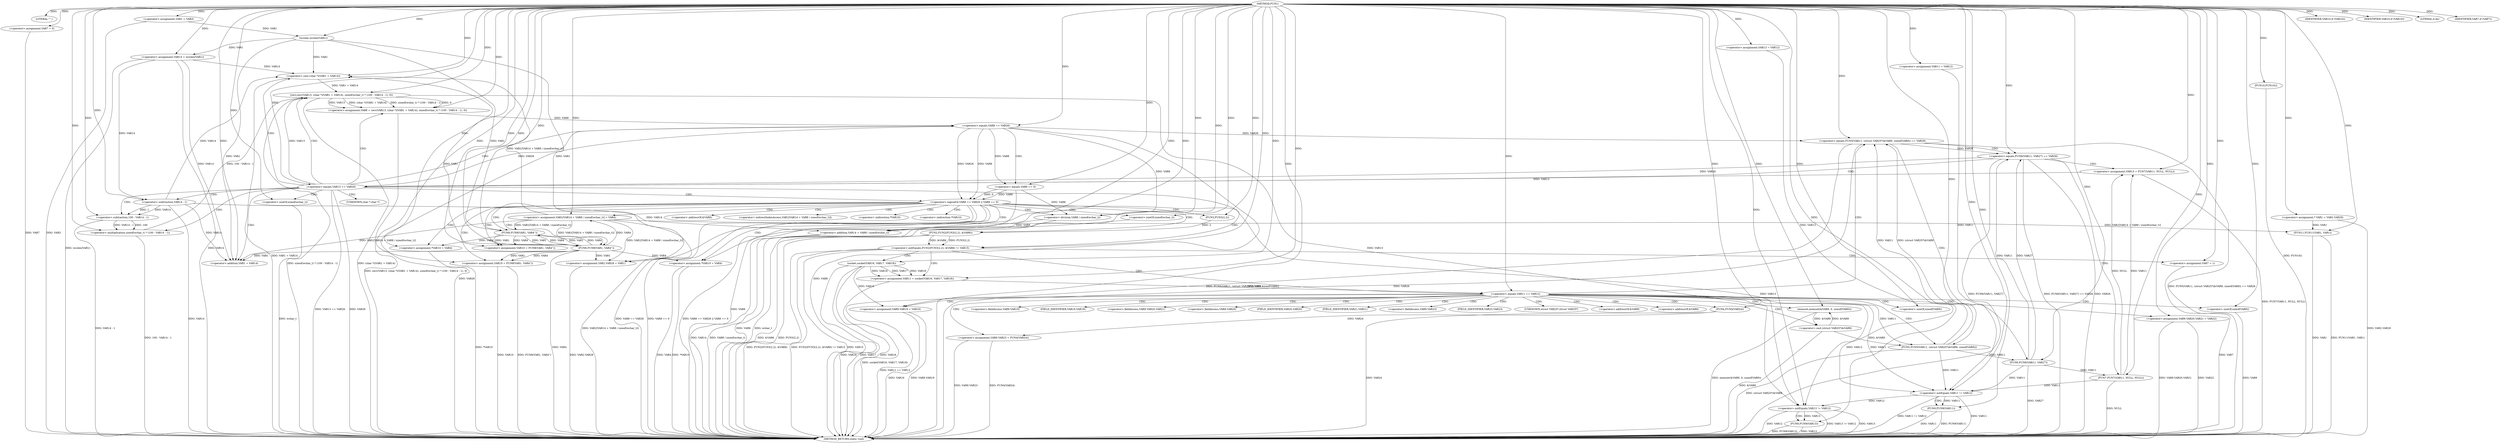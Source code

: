 digraph FUN1 {  
"1000100" [label = "(METHOD,FUN1)" ]
"1000311" [label = "(METHOD_RETURN,static void)" ]
"1000104" [label = "(LITERAL,\"\",)" ]
"1000105" [label = "(<operator>.assignment,VAR1 = VAR3)" ]
"1000111" [label = "(<operator>.assignment,VAR7 = 0)" ]
"1000118" [label = "(<operator>.assignment,VAR11 = VAR12)" ]
"1000122" [label = "(<operator>.assignment,VAR13 = VAR12)" ]
"1000126" [label = "(<operator>.assignment,VAR14 = wcslen(VAR1))" ]
"1000128" [label = "(wcslen,wcslen(VAR1))" ]
"1000133" [label = "(<operator>.notEquals,FUN2(FUN3(2,2), &VAR6) != VAR15)" ]
"1000134" [label = "(FUN2,FUN2(FUN3(2,2), &VAR6))" ]
"1000135" [label = "(FUN3,FUN3(2,2))" ]
"1000143" [label = "(<operator>.assignment,VAR7 = 1)" ]
"1000146" [label = "(<operator>.assignment,VAR11 = socket(VAR16, VAR17, VAR18))" ]
"1000148" [label = "(socket,socket(VAR16, VAR17, VAR18))" ]
"1000153" [label = "(<operator>.equals,VAR11 == VAR12)" ]
"1000158" [label = "(memset,memset(&VAR9, 0, sizeof(VAR9)))" ]
"1000162" [label = "(<operator>.sizeOf,sizeof(VAR9))" ]
"1000164" [label = "(<operator>.assignment,VAR9.VAR19 = VAR16)" ]
"1000169" [label = "(<operator>.assignment,VAR9.VAR20.VAR21 = VAR22)" ]
"1000176" [label = "(<operator>.assignment,VAR9.VAR23 = FUN4(VAR24))" ]
"1000180" [label = "(FUN4,FUN4(VAR24))" ]
"1000183" [label = "(<operator>.equals,FUN5(VAR11, (struct VAR25*)&VAR9, sizeof(VAR9)) == VAR26)" ]
"1000184" [label = "(FUN5,FUN5(VAR11, (struct VAR25*)&VAR9, sizeof(VAR9)))" ]
"1000186" [label = "(<operator>.cast,(struct VAR25*)&VAR9)" ]
"1000190" [label = "(<operator>.sizeOf,sizeof(VAR9))" ]
"1000196" [label = "(<operator>.equals,FUN6(VAR11, VAR27) == VAR26)" ]
"1000197" [label = "(FUN6,FUN6(VAR11, VAR27))" ]
"1000203" [label = "(<operator>.assignment,VAR13 = FUN7(VAR11, NULL, NULL))" ]
"1000205" [label = "(FUN7,FUN7(VAR11, NULL, NULL))" ]
"1000210" [label = "(<operator>.equals,VAR13 == VAR26)" ]
"1000215" [label = "(<operator>.assignment,VAR8 = recv(VAR13, (char *)(VAR1 + VAR14), sizeof(wchar_t) * (100 - VAR14 - 1), 0))" ]
"1000217" [label = "(recv,recv(VAR13, (char *)(VAR1 + VAR14), sizeof(wchar_t) * (100 - VAR14 - 1), 0))" ]
"1000219" [label = "(<operator>.cast,(char *)(VAR1 + VAR14))" ]
"1000221" [label = "(<operator>.addition,VAR1 + VAR14)" ]
"1000224" [label = "(<operator>.multiplication,sizeof(wchar_t) * (100 - VAR14 - 1))" ]
"1000225" [label = "(<operator>.sizeOf,sizeof(wchar_t))" ]
"1000227" [label = "(<operator>.subtraction,100 - VAR14 - 1)" ]
"1000229" [label = "(<operator>.subtraction,VAR14 - 1)" ]
"1000234" [label = "(<operator>.logicalOr,VAR8 == VAR26 || VAR8 == 0)" ]
"1000235" [label = "(<operator>.equals,VAR8 == VAR26)" ]
"1000238" [label = "(<operator>.equals,VAR8 == 0)" ]
"1000243" [label = "(<operator>.assignment,VAR1[VAR14 + VAR8 / sizeof(wchar_t)] = VAR4)" ]
"1000246" [label = "(<operator>.addition,VAR14 + VAR8 / sizeof(wchar_t))" ]
"1000248" [label = "(<operator>.division,VAR8 / sizeof(wchar_t))" ]
"1000250" [label = "(<operator>.sizeOf,sizeof(wchar_t))" ]
"1000253" [label = "(<operator>.assignment,VAR10 = FUN8(VAR1, VAR4''))" ]
"1000255" [label = "(FUN8,FUN8(VAR1, VAR4''))" ]
"1000259" [label = "(IDENTIFIER,VAR10,if (VAR10))" ]
"1000261" [label = "(<operator>.assignment,*VAR10 = VAR4)" ]
"1000265" [label = "(<operator>.assignment,VAR10 = FUN8(VAR1, VAR4''))" ]
"1000267" [label = "(FUN8,FUN8(VAR1, VAR4''))" ]
"1000271" [label = "(IDENTIFIER,VAR10,if (VAR10))" ]
"1000273" [label = "(<operator>.assignment,*VAR10 = VAR4)" ]
"1000277" [label = "(LITERAL,0,do)" ]
"1000279" [label = "(<operator>.notEquals,VAR11 != VAR12)" ]
"1000283" [label = "(FUN9,FUN9(VAR11))" ]
"1000286" [label = "(<operator>.notEquals,VAR13 != VAR12)" ]
"1000290" [label = "(FUN9,FUN9(VAR13))" ]
"1000293" [label = "(IDENTIFIER,VAR7,if (VAR7))" ]
"1000295" [label = "(FUN10,FUN10())" ]
"1000296" [label = "(<operator>.assignment,VAR2.VAR28 = VAR1)" ]
"1000303" [label = "(<operator>.assignment,* VAR1 = VAR2.VAR29)" ]
"1000308" [label = "(FUN11,FUN11(VAR1, VAR1))" ]
"1000138" [label = "(<operator>.addressOf,&VAR6)" ]
"1000159" [label = "(<operator>.addressOf,&VAR9)" ]
"1000165" [label = "(<operator>.fieldAccess,VAR9.VAR19)" ]
"1000167" [label = "(FIELD_IDENTIFIER,VAR19,VAR19)" ]
"1000170" [label = "(<operator>.fieldAccess,VAR9.VAR20.VAR21)" ]
"1000171" [label = "(<operator>.fieldAccess,VAR9.VAR20)" ]
"1000173" [label = "(FIELD_IDENTIFIER,VAR20,VAR20)" ]
"1000174" [label = "(FIELD_IDENTIFIER,VAR21,VAR21)" ]
"1000177" [label = "(<operator>.fieldAccess,VAR9.VAR23)" ]
"1000179" [label = "(FIELD_IDENTIFIER,VAR23,VAR23)" ]
"1000187" [label = "(UNKNOWN,struct VAR25*,struct VAR25*)" ]
"1000188" [label = "(<operator>.addressOf,&VAR9)" ]
"1000220" [label = "(UNKNOWN,char *,char *)" ]
"1000244" [label = "(<operator>.indirectIndexAccess,VAR1[VAR14 + VAR8 / sizeof(wchar_t)])" ]
"1000262" [label = "(<operator>.indirection,*VAR10)" ]
"1000274" [label = "(<operator>.indirection,*VAR10)" ]
  "1000235" -> "1000311"  [ label = "DDG: VAR26"] 
  "1000303" -> "1000311"  [ label = "DDG: VAR2.VAR29"] 
  "1000180" -> "1000311"  [ label = "DDG: VAR24"] 
  "1000134" -> "1000311"  [ label = "DDG: FUN3(2,2)"] 
  "1000203" -> "1000311"  [ label = "DDG: FUN7(VAR11, NULL, NULL)"] 
  "1000186" -> "1000311"  [ label = "DDG: &VAR9"] 
  "1000246" -> "1000311"  [ label = "DDG: VAR8 / sizeof(wchar_t)"] 
  "1000308" -> "1000311"  [ label = "DDG: VAR1"] 
  "1000164" -> "1000311"  [ label = "DDG: VAR16"] 
  "1000286" -> "1000311"  [ label = "DDG: VAR13 != VAR12"] 
  "1000184" -> "1000311"  [ label = "DDG: (struct VAR25*)&VAR9"] 
  "1000290" -> "1000311"  [ label = "DDG: VAR13"] 
  "1000219" -> "1000311"  [ label = "DDG: VAR1 + VAR14"] 
  "1000250" -> "1000311"  [ label = "DDG: wchar_t"] 
  "1000224" -> "1000311"  [ label = "DDG: 100 - VAR14 - 1"] 
  "1000283" -> "1000311"  [ label = "DDG: VAR11"] 
  "1000210" -> "1000311"  [ label = "DDG: VAR13 == VAR26"] 
  "1000105" -> "1000311"  [ label = "DDG: VAR3"] 
  "1000235" -> "1000311"  [ label = "DDG: VAR8"] 
  "1000148" -> "1000311"  [ label = "DDG: VAR18"] 
  "1000238" -> "1000311"  [ label = "DDG: VAR8"] 
  "1000290" -> "1000311"  [ label = "DDG: FUN9(VAR13)"] 
  "1000234" -> "1000311"  [ label = "DDG: VAR8 == VAR26"] 
  "1000279" -> "1000311"  [ label = "DDG: VAR11"] 
  "1000196" -> "1000311"  [ label = "DDG: VAR26"] 
  "1000286" -> "1000311"  [ label = "DDG: VAR13"] 
  "1000225" -> "1000311"  [ label = "DDG: wchar_t"] 
  "1000217" -> "1000311"  [ label = "DDG: (char *)(VAR1 + VAR14)"] 
  "1000215" -> "1000311"  [ label = "DDG: recv(VAR13, (char *)(VAR1 + VAR14), sizeof(wchar_t) * (100 - VAR14 - 1), 0)"] 
  "1000234" -> "1000311"  [ label = "DDG: VAR8 == 0"] 
  "1000267" -> "1000311"  [ label = "DDG: VAR4"] 
  "1000133" -> "1000311"  [ label = "DDG: VAR15"] 
  "1000183" -> "1000311"  [ label = "DDG: FUN5(VAR11, (struct VAR25*)&VAR9, sizeof(VAR9))"] 
  "1000227" -> "1000311"  [ label = "DDG: VAR14 - 1"] 
  "1000158" -> "1000311"  [ label = "DDG: memset(&VAR9, 0, sizeof(VAR9))"] 
  "1000143" -> "1000311"  [ label = "DDG: VAR7"] 
  "1000265" -> "1000311"  [ label = "DDG: FUN8(VAR1, VAR4'')"] 
  "1000133" -> "1000311"  [ label = "DDG: FUN2(FUN3(2,2), &VAR6)"] 
  "1000190" -> "1000311"  [ label = "DDG: VAR9"] 
  "1000273" -> "1000311"  [ label = "DDG: *VAR10"] 
  "1000176" -> "1000311"  [ label = "DDG: FUN4(VAR24)"] 
  "1000205" -> "1000311"  [ label = "DDG: NULL"] 
  "1000148" -> "1000311"  [ label = "DDG: VAR16"] 
  "1000146" -> "1000311"  [ label = "DDG: socket(VAR16, VAR17, VAR18)"] 
  "1000126" -> "1000311"  [ label = "DDG: VAR14"] 
  "1000265" -> "1000311"  [ label = "DDG: VAR10"] 
  "1000153" -> "1000311"  [ label = "DDG: VAR11 == VAR12"] 
  "1000273" -> "1000311"  [ label = "DDG: VAR4"] 
  "1000133" -> "1000311"  [ label = "DDG: FUN2(FUN3(2,2), &VAR6) != VAR15"] 
  "1000111" -> "1000311"  [ label = "DDG: VAR7"] 
  "1000210" -> "1000311"  [ label = "DDG: VAR26"] 
  "1000296" -> "1000311"  [ label = "DDG: VAR2.VAR28"] 
  "1000261" -> "1000311"  [ label = "DDG: *VAR10"] 
  "1000295" -> "1000311"  [ label = "DDG: FUN10()"] 
  "1000196" -> "1000311"  [ label = "DDG: FUN6(VAR11, VAR27)"] 
  "1000197" -> "1000311"  [ label = "DDG: VAR27"] 
  "1000234" -> "1000311"  [ label = "DDG: VAR8 == VAR26 || VAR8 == 0"] 
  "1000286" -> "1000311"  [ label = "DDG: VAR12"] 
  "1000229" -> "1000311"  [ label = "DDG: VAR14"] 
  "1000176" -> "1000311"  [ label = "DDG: VAR9.VAR23"] 
  "1000243" -> "1000311"  [ label = "DDG: VAR1[VAR14 + VAR8 / sizeof(wchar_t)]"] 
  "1000169" -> "1000311"  [ label = "DDG: VAR9.VAR20.VAR21"] 
  "1000148" -> "1000311"  [ label = "DDG: VAR17"] 
  "1000126" -> "1000311"  [ label = "DDG: wcslen(VAR1)"] 
  "1000134" -> "1000311"  [ label = "DDG: &VAR6"] 
  "1000308" -> "1000311"  [ label = "DDG: FUN11(VAR1, VAR1)"] 
  "1000196" -> "1000311"  [ label = "DDG: FUN6(VAR11, VAR27) == VAR26"] 
  "1000283" -> "1000311"  [ label = "DDG: FUN9(VAR11)"] 
  "1000279" -> "1000311"  [ label = "DDG: VAR11 != VAR12"] 
  "1000183" -> "1000311"  [ label = "DDG: FUN5(VAR11, (struct VAR25*)&VAR9, sizeof(VAR9)) == VAR26"] 
  "1000183" -> "1000311"  [ label = "DDG: VAR26"] 
  "1000169" -> "1000311"  [ label = "DDG: VAR22"] 
  "1000246" -> "1000311"  [ label = "DDG: VAR14"] 
  "1000248" -> "1000311"  [ label = "DDG: VAR8"] 
  "1000217" -> "1000311"  [ label = "DDG: sizeof(wchar_t) * (100 - VAR14 - 1)"] 
  "1000164" -> "1000311"  [ label = "DDG: VAR9.VAR19"] 
  "1000100" -> "1000104"  [ label = "DDG: "] 
  "1000100" -> "1000105"  [ label = "DDG: "] 
  "1000100" -> "1000111"  [ label = "DDG: "] 
  "1000100" -> "1000118"  [ label = "DDG: "] 
  "1000100" -> "1000122"  [ label = "DDG: "] 
  "1000128" -> "1000126"  [ label = "DDG: VAR1"] 
  "1000100" -> "1000126"  [ label = "DDG: "] 
  "1000105" -> "1000128"  [ label = "DDG: VAR1"] 
  "1000100" -> "1000128"  [ label = "DDG: "] 
  "1000134" -> "1000133"  [ label = "DDG: FUN3(2,2)"] 
  "1000134" -> "1000133"  [ label = "DDG: &VAR6"] 
  "1000135" -> "1000134"  [ label = "DDG: 2"] 
  "1000100" -> "1000135"  [ label = "DDG: "] 
  "1000100" -> "1000133"  [ label = "DDG: "] 
  "1000100" -> "1000143"  [ label = "DDG: "] 
  "1000148" -> "1000146"  [ label = "DDG: VAR16"] 
  "1000148" -> "1000146"  [ label = "DDG: VAR17"] 
  "1000148" -> "1000146"  [ label = "DDG: VAR18"] 
  "1000100" -> "1000146"  [ label = "DDG: "] 
  "1000100" -> "1000148"  [ label = "DDG: "] 
  "1000146" -> "1000153"  [ label = "DDG: VAR11"] 
  "1000100" -> "1000153"  [ label = "DDG: "] 
  "1000186" -> "1000158"  [ label = "DDG: &VAR9"] 
  "1000100" -> "1000158"  [ label = "DDG: "] 
  "1000100" -> "1000162"  [ label = "DDG: "] 
  "1000148" -> "1000164"  [ label = "DDG: VAR16"] 
  "1000100" -> "1000164"  [ label = "DDG: "] 
  "1000100" -> "1000169"  [ label = "DDG: "] 
  "1000180" -> "1000176"  [ label = "DDG: VAR24"] 
  "1000100" -> "1000180"  [ label = "DDG: "] 
  "1000184" -> "1000183"  [ label = "DDG: VAR11"] 
  "1000184" -> "1000183"  [ label = "DDG: (struct VAR25*)&VAR9"] 
  "1000153" -> "1000184"  [ label = "DDG: VAR11"] 
  "1000100" -> "1000184"  [ label = "DDG: "] 
  "1000186" -> "1000184"  [ label = "DDG: &VAR9"] 
  "1000158" -> "1000186"  [ label = "DDG: &VAR9"] 
  "1000100" -> "1000190"  [ label = "DDG: "] 
  "1000235" -> "1000183"  [ label = "DDG: VAR26"] 
  "1000100" -> "1000183"  [ label = "DDG: "] 
  "1000197" -> "1000196"  [ label = "DDG: VAR11"] 
  "1000197" -> "1000196"  [ label = "DDG: VAR27"] 
  "1000184" -> "1000197"  [ label = "DDG: VAR11"] 
  "1000100" -> "1000197"  [ label = "DDG: "] 
  "1000183" -> "1000196"  [ label = "DDG: VAR26"] 
  "1000100" -> "1000196"  [ label = "DDG: "] 
  "1000205" -> "1000203"  [ label = "DDG: VAR11"] 
  "1000205" -> "1000203"  [ label = "DDG: NULL"] 
  "1000100" -> "1000203"  [ label = "DDG: "] 
  "1000197" -> "1000205"  [ label = "DDG: VAR11"] 
  "1000100" -> "1000205"  [ label = "DDG: "] 
  "1000203" -> "1000210"  [ label = "DDG: VAR13"] 
  "1000100" -> "1000210"  [ label = "DDG: "] 
  "1000196" -> "1000210"  [ label = "DDG: VAR26"] 
  "1000217" -> "1000215"  [ label = "DDG: VAR13"] 
  "1000217" -> "1000215"  [ label = "DDG: (char *)(VAR1 + VAR14)"] 
  "1000217" -> "1000215"  [ label = "DDG: sizeof(wchar_t) * (100 - VAR14 - 1)"] 
  "1000217" -> "1000215"  [ label = "DDG: 0"] 
  "1000100" -> "1000215"  [ label = "DDG: "] 
  "1000210" -> "1000217"  [ label = "DDG: VAR13"] 
  "1000100" -> "1000217"  [ label = "DDG: "] 
  "1000219" -> "1000217"  [ label = "DDG: VAR1 + VAR14"] 
  "1000243" -> "1000219"  [ label = "DDG: VAR1[VAR14 + VAR8 / sizeof(wchar_t)]"] 
  "1000267" -> "1000219"  [ label = "DDG: VAR1"] 
  "1000128" -> "1000219"  [ label = "DDG: VAR1"] 
  "1000100" -> "1000219"  [ label = "DDG: "] 
  "1000126" -> "1000219"  [ label = "DDG: VAR14"] 
  "1000229" -> "1000219"  [ label = "DDG: VAR14"] 
  "1000243" -> "1000221"  [ label = "DDG: VAR1[VAR14 + VAR8 / sizeof(wchar_t)]"] 
  "1000267" -> "1000221"  [ label = "DDG: VAR1"] 
  "1000128" -> "1000221"  [ label = "DDG: VAR1"] 
  "1000100" -> "1000221"  [ label = "DDG: "] 
  "1000126" -> "1000221"  [ label = "DDG: VAR14"] 
  "1000229" -> "1000221"  [ label = "DDG: VAR14"] 
  "1000224" -> "1000217"  [ label = "DDG: 100 - VAR14 - 1"] 
  "1000100" -> "1000224"  [ label = "DDG: "] 
  "1000100" -> "1000225"  [ label = "DDG: "] 
  "1000227" -> "1000224"  [ label = "DDG: 100"] 
  "1000227" -> "1000224"  [ label = "DDG: VAR14 - 1"] 
  "1000100" -> "1000227"  [ label = "DDG: "] 
  "1000229" -> "1000227"  [ label = "DDG: VAR14"] 
  "1000229" -> "1000227"  [ label = "DDG: 1"] 
  "1000100" -> "1000229"  [ label = "DDG: "] 
  "1000126" -> "1000229"  [ label = "DDG: VAR14"] 
  "1000235" -> "1000234"  [ label = "DDG: VAR8"] 
  "1000235" -> "1000234"  [ label = "DDG: VAR26"] 
  "1000215" -> "1000235"  [ label = "DDG: VAR8"] 
  "1000100" -> "1000235"  [ label = "DDG: "] 
  "1000210" -> "1000235"  [ label = "DDG: VAR26"] 
  "1000238" -> "1000234"  [ label = "DDG: VAR8"] 
  "1000238" -> "1000234"  [ label = "DDG: 0"] 
  "1000235" -> "1000238"  [ label = "DDG: VAR8"] 
  "1000100" -> "1000238"  [ label = "DDG: "] 
  "1000267" -> "1000243"  [ label = "DDG: VAR4"] 
  "1000100" -> "1000243"  [ label = "DDG: "] 
  "1000229" -> "1000246"  [ label = "DDG: VAR14"] 
  "1000100" -> "1000246"  [ label = "DDG: "] 
  "1000248" -> "1000246"  [ label = "DDG: VAR8"] 
  "1000235" -> "1000248"  [ label = "DDG: VAR8"] 
  "1000238" -> "1000248"  [ label = "DDG: VAR8"] 
  "1000100" -> "1000248"  [ label = "DDG: "] 
  "1000100" -> "1000250"  [ label = "DDG: "] 
  "1000255" -> "1000253"  [ label = "DDG: VAR1"] 
  "1000255" -> "1000253"  [ label = "DDG: VAR4"] 
  "1000100" -> "1000253"  [ label = "DDG: "] 
  "1000243" -> "1000255"  [ label = "DDG: VAR1[VAR14 + VAR8 / sizeof(wchar_t)]"] 
  "1000100" -> "1000255"  [ label = "DDG: "] 
  "1000267" -> "1000255"  [ label = "DDG: VAR1"] 
  "1000128" -> "1000255"  [ label = "DDG: VAR1"] 
  "1000267" -> "1000255"  [ label = "DDG: VAR4"] 
  "1000100" -> "1000259"  [ label = "DDG: "] 
  "1000255" -> "1000261"  [ label = "DDG: VAR4"] 
  "1000100" -> "1000261"  [ label = "DDG: "] 
  "1000267" -> "1000265"  [ label = "DDG: VAR1"] 
  "1000267" -> "1000265"  [ label = "DDG: VAR4"] 
  "1000100" -> "1000265"  [ label = "DDG: "] 
  "1000243" -> "1000267"  [ label = "DDG: VAR1[VAR14 + VAR8 / sizeof(wchar_t)]"] 
  "1000255" -> "1000267"  [ label = "DDG: VAR1"] 
  "1000100" -> "1000267"  [ label = "DDG: "] 
  "1000255" -> "1000267"  [ label = "DDG: VAR4"] 
  "1000100" -> "1000271"  [ label = "DDG: "] 
  "1000267" -> "1000273"  [ label = "DDG: VAR4"] 
  "1000100" -> "1000273"  [ label = "DDG: "] 
  "1000100" -> "1000277"  [ label = "DDG: "] 
  "1000184" -> "1000279"  [ label = "DDG: VAR11"] 
  "1000205" -> "1000279"  [ label = "DDG: VAR11"] 
  "1000153" -> "1000279"  [ label = "DDG: VAR11"] 
  "1000118" -> "1000279"  [ label = "DDG: VAR11"] 
  "1000197" -> "1000279"  [ label = "DDG: VAR11"] 
  "1000100" -> "1000279"  [ label = "DDG: "] 
  "1000153" -> "1000279"  [ label = "DDG: VAR12"] 
  "1000279" -> "1000283"  [ label = "DDG: VAR11"] 
  "1000100" -> "1000283"  [ label = "DDG: "] 
  "1000122" -> "1000286"  [ label = "DDG: VAR13"] 
  "1000217" -> "1000286"  [ label = "DDG: VAR13"] 
  "1000210" -> "1000286"  [ label = "DDG: VAR13"] 
  "1000100" -> "1000286"  [ label = "DDG: "] 
  "1000279" -> "1000286"  [ label = "DDG: VAR12"] 
  "1000286" -> "1000290"  [ label = "DDG: VAR13"] 
  "1000100" -> "1000290"  [ label = "DDG: "] 
  "1000100" -> "1000293"  [ label = "DDG: "] 
  "1000100" -> "1000295"  [ label = "DDG: "] 
  "1000243" -> "1000296"  [ label = "DDG: VAR1[VAR14 + VAR8 / sizeof(wchar_t)]"] 
  "1000267" -> "1000296"  [ label = "DDG: VAR1"] 
  "1000128" -> "1000296"  [ label = "DDG: VAR1"] 
  "1000100" -> "1000296"  [ label = "DDG: "] 
  "1000100" -> "1000303"  [ label = "DDG: "] 
  "1000303" -> "1000308"  [ label = "DDG: VAR1"] 
  "1000243" -> "1000308"  [ label = "DDG: VAR1[VAR14 + VAR8 / sizeof(wchar_t)]"] 
  "1000100" -> "1000308"  [ label = "DDG: "] 
  "1000133" -> "1000148"  [ label = "CDG: "] 
  "1000133" -> "1000146"  [ label = "CDG: "] 
  "1000133" -> "1000153"  [ label = "CDG: "] 
  "1000133" -> "1000143"  [ label = "CDG: "] 
  "1000153" -> "1000164"  [ label = "CDG: "] 
  "1000153" -> "1000174"  [ label = "CDG: "] 
  "1000153" -> "1000180"  [ label = "CDG: "] 
  "1000153" -> "1000183"  [ label = "CDG: "] 
  "1000153" -> "1000165"  [ label = "CDG: "] 
  "1000153" -> "1000188"  [ label = "CDG: "] 
  "1000153" -> "1000190"  [ label = "CDG: "] 
  "1000153" -> "1000167"  [ label = "CDG: "] 
  "1000153" -> "1000179"  [ label = "CDG: "] 
  "1000153" -> "1000176"  [ label = "CDG: "] 
  "1000153" -> "1000187"  [ label = "CDG: "] 
  "1000153" -> "1000186"  [ label = "CDG: "] 
  "1000153" -> "1000169"  [ label = "CDG: "] 
  "1000153" -> "1000159"  [ label = "CDG: "] 
  "1000153" -> "1000173"  [ label = "CDG: "] 
  "1000153" -> "1000158"  [ label = "CDG: "] 
  "1000153" -> "1000170"  [ label = "CDG: "] 
  "1000153" -> "1000171"  [ label = "CDG: "] 
  "1000153" -> "1000184"  [ label = "CDG: "] 
  "1000153" -> "1000177"  [ label = "CDG: "] 
  "1000153" -> "1000162"  [ label = "CDG: "] 
  "1000183" -> "1000197"  [ label = "CDG: "] 
  "1000183" -> "1000196"  [ label = "CDG: "] 
  "1000196" -> "1000210"  [ label = "CDG: "] 
  "1000196" -> "1000203"  [ label = "CDG: "] 
  "1000196" -> "1000205"  [ label = "CDG: "] 
  "1000210" -> "1000221"  [ label = "CDG: "] 
  "1000210" -> "1000227"  [ label = "CDG: "] 
  "1000210" -> "1000219"  [ label = "CDG: "] 
  "1000210" -> "1000235"  [ label = "CDG: "] 
  "1000210" -> "1000220"  [ label = "CDG: "] 
  "1000210" -> "1000224"  [ label = "CDG: "] 
  "1000210" -> "1000217"  [ label = "CDG: "] 
  "1000210" -> "1000229"  [ label = "CDG: "] 
  "1000210" -> "1000215"  [ label = "CDG: "] 
  "1000210" -> "1000234"  [ label = "CDG: "] 
  "1000210" -> "1000225"  [ label = "CDG: "] 
  "1000234" -> "1000255"  [ label = "CDG: "] 
  "1000234" -> "1000243"  [ label = "CDG: "] 
  "1000234" -> "1000244"  [ label = "CDG: "] 
  "1000234" -> "1000250"  [ label = "CDG: "] 
  "1000234" -> "1000248"  [ label = "CDG: "] 
  "1000234" -> "1000246"  [ label = "CDG: "] 
  "1000234" -> "1000265"  [ label = "CDG: "] 
  "1000234" -> "1000253"  [ label = "CDG: "] 
  "1000234" -> "1000267"  [ label = "CDG: "] 
  "1000234" -> "1000133"  [ label = "CDG: "] 
  "1000234" -> "1000138"  [ label = "CDG: "] 
  "1000234" -> "1000135"  [ label = "CDG: "] 
  "1000234" -> "1000134"  [ label = "CDG: "] 
  "1000234" -> "1000261"  [ label = "CDG: "] 
  "1000234" -> "1000262"  [ label = "CDG: "] 
  "1000234" -> "1000274"  [ label = "CDG: "] 
  "1000234" -> "1000273"  [ label = "CDG: "] 
  "1000235" -> "1000238"  [ label = "CDG: "] 
  "1000279" -> "1000283"  [ label = "CDG: "] 
  "1000286" -> "1000290"  [ label = "CDG: "] 
}
